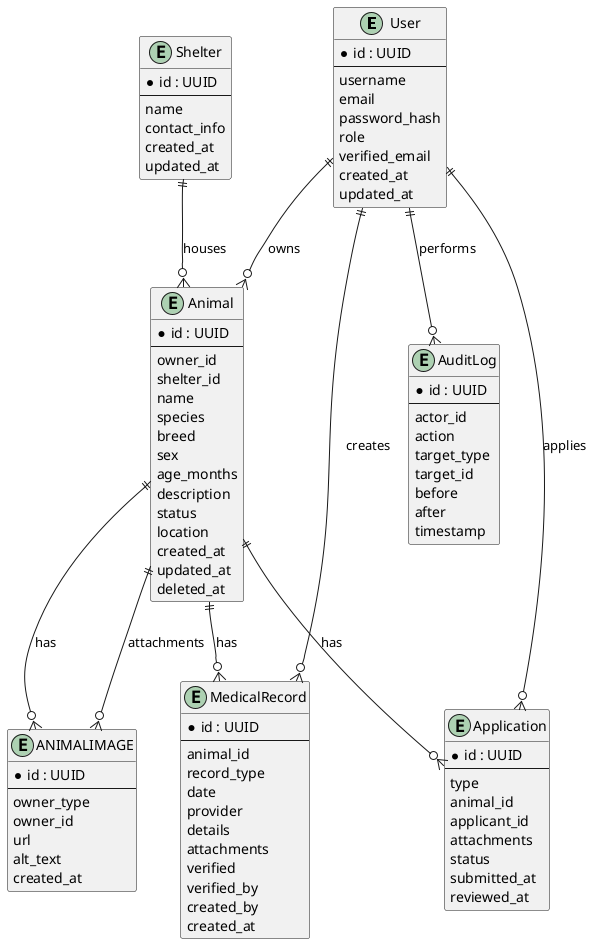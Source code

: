 @startuml
' ERD generated/normalized to match schema.prisma - ANIMALIMAGE used for image attachments
' Entities
entity "User" as U {
  * id : UUID
  --
  username
  email
  password_hash
  role
  verified_email
  created_at
  updated_at
}

entity "Shelter" as S {
  * id : UUID
  --
  name
  contact_info
  created_at
  updated_at
}

entity "Animal" as A {
  * id : UUID
  --
  owner_id
  shelter_id
  name
  species
  breed
  sex
  age_months
  description
  status
  location
  created_at
  updated_at
  deleted_at
}

entity "ANIMALIMAGE" as AI {
  * id : UUID
  --
  owner_type
  owner_id
  url
  alt_text
  created_at
}

entity "Application" as App {
  * id : UUID
  --
  type
  animal_id
  applicant_id
  attachments
  status
  submitted_at
  reviewed_at
}

entity "MedicalRecord" as MR {
  * id : UUID
  --
  animal_id
  record_type
  date
  provider
  details
  attachments
  verified
  verified_by
  created_by
  created_at
}

entity "AuditLog" as AL {
  * id : UUID
  --
  actor_id
  action
  target_type
  target_id
  before
  after
  timestamp
}

' Relationships
U ||--o{ A : owns
S ||--o{ A : houses
A ||--o{ AI : has
A ||--o{ App : has
U ||--o{ App : applies
A ||--o{ MR : has
U ||--o{ MR : creates
U ||--o{ AL : performs

' Composite/attachment relationship
A ||--o{ AI : attachments

@enduml